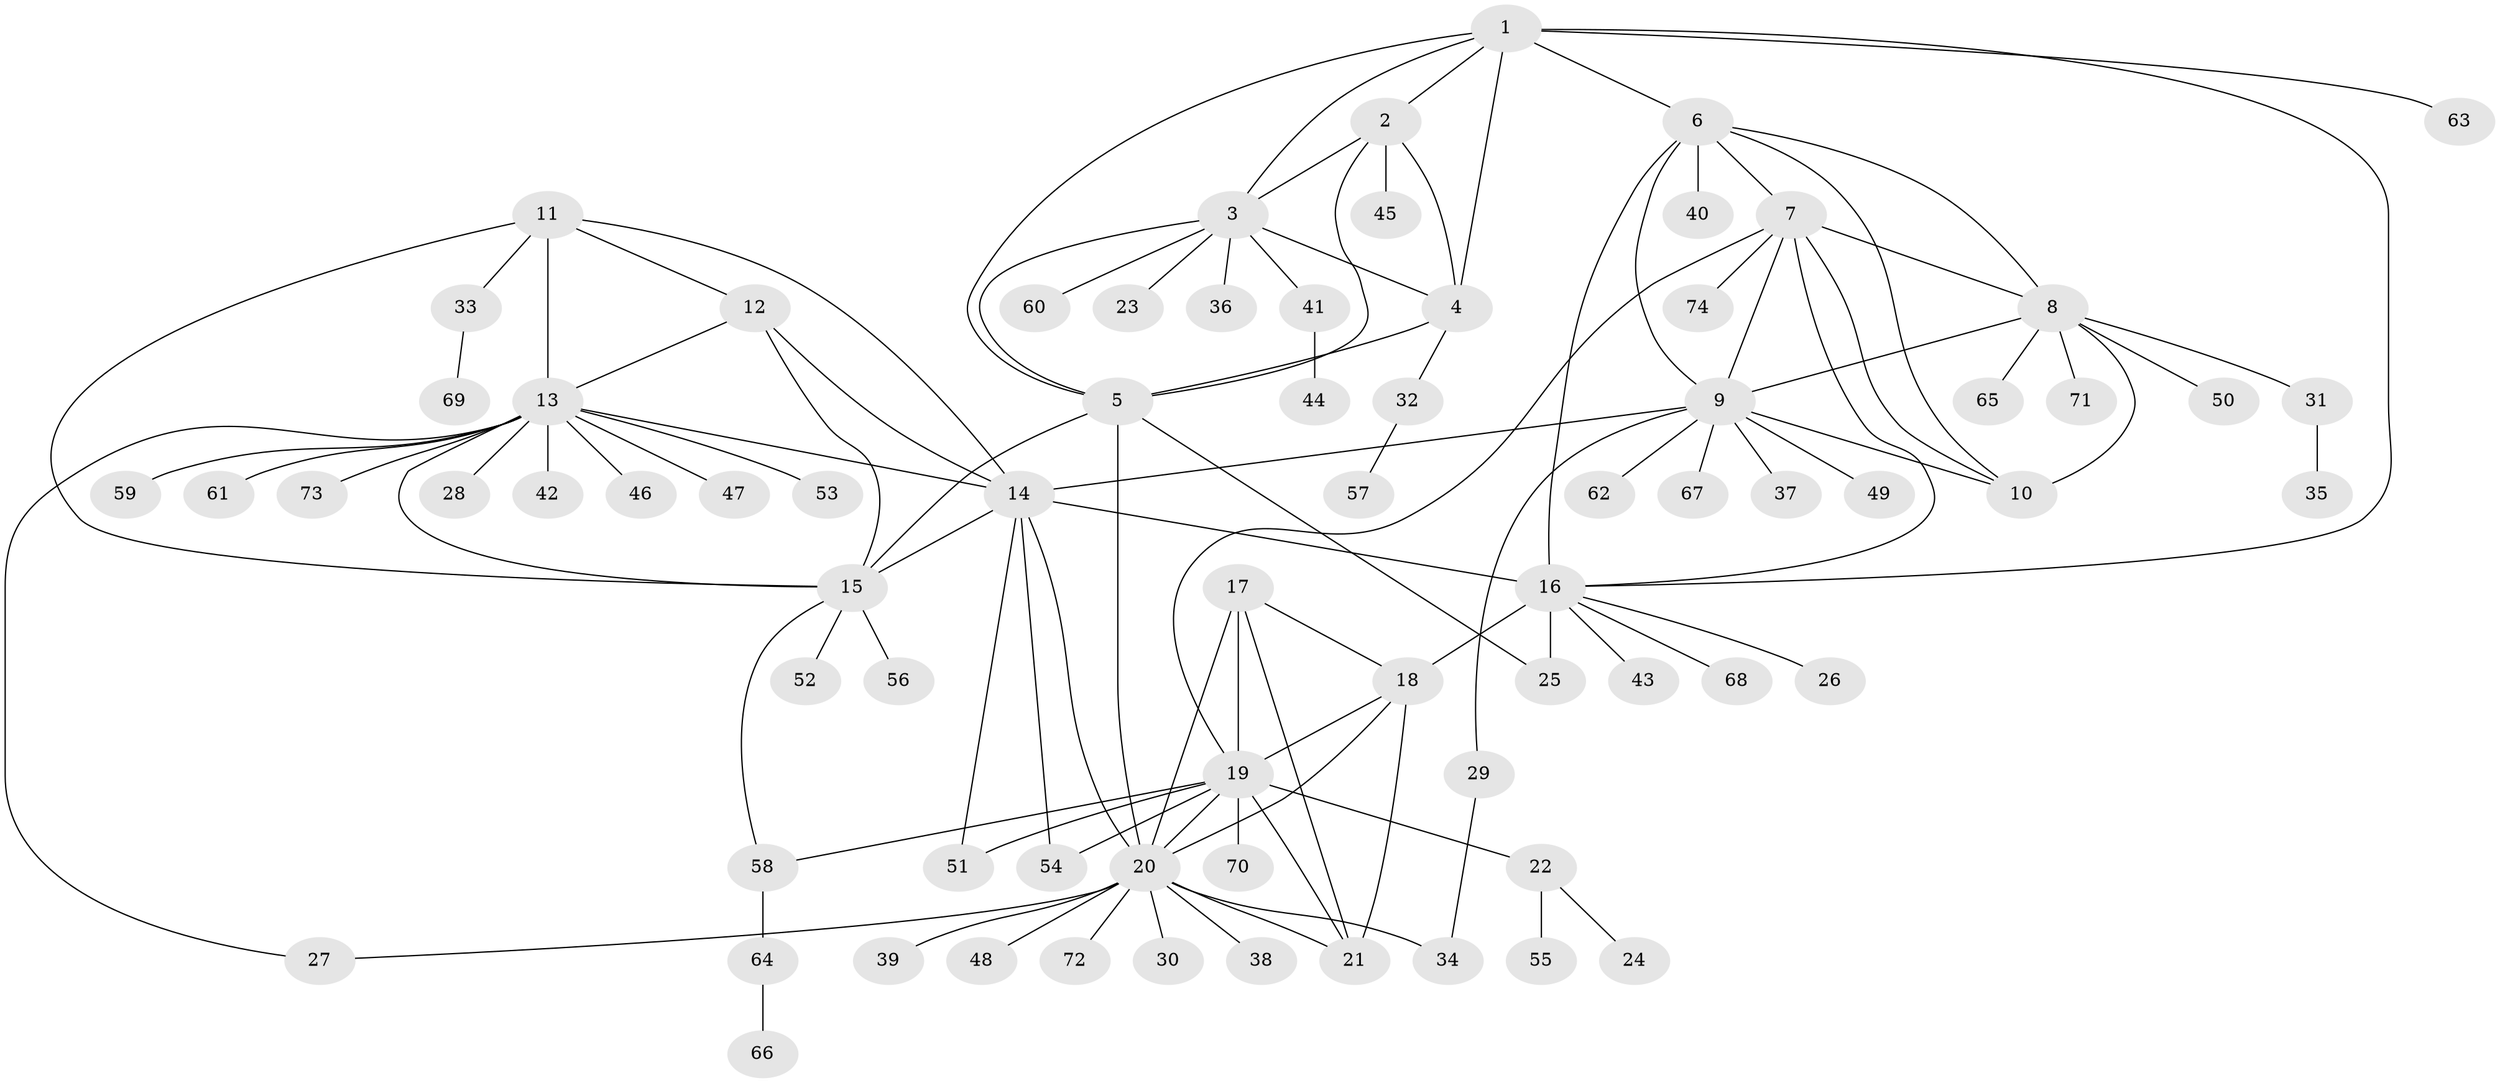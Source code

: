 // original degree distribution, {8: 0.02912621359223301, 6: 0.04854368932038835, 9: 0.038834951456310676, 7: 0.02912621359223301, 11: 0.019417475728155338, 4: 0.019417475728155338, 5: 0.038834951456310676, 14: 0.019417475728155338, 3: 0.02912621359223301, 1: 0.5631067961165048, 2: 0.1650485436893204}
// Generated by graph-tools (version 1.1) at 2025/52/03/04/25 22:52:13]
// undirected, 74 vertices, 110 edges
graph export_dot {
  node [color=gray90,style=filled];
  1;
  2;
  3;
  4;
  5;
  6;
  7;
  8;
  9;
  10;
  11;
  12;
  13;
  14;
  15;
  16;
  17;
  18;
  19;
  20;
  21;
  22;
  23;
  24;
  25;
  26;
  27;
  28;
  29;
  30;
  31;
  32;
  33;
  34;
  35;
  36;
  37;
  38;
  39;
  40;
  41;
  42;
  43;
  44;
  45;
  46;
  47;
  48;
  49;
  50;
  51;
  52;
  53;
  54;
  55;
  56;
  57;
  58;
  59;
  60;
  61;
  62;
  63;
  64;
  65;
  66;
  67;
  68;
  69;
  70;
  71;
  72;
  73;
  74;
  1 -- 2 [weight=1.0];
  1 -- 3 [weight=1.0];
  1 -- 4 [weight=1.0];
  1 -- 5 [weight=1.0];
  1 -- 6 [weight=1.0];
  1 -- 16 [weight=1.0];
  1 -- 63 [weight=1.0];
  2 -- 3 [weight=1.0];
  2 -- 4 [weight=1.0];
  2 -- 5 [weight=1.0];
  2 -- 45 [weight=1.0];
  3 -- 4 [weight=1.0];
  3 -- 5 [weight=1.0];
  3 -- 23 [weight=1.0];
  3 -- 36 [weight=1.0];
  3 -- 41 [weight=1.0];
  3 -- 60 [weight=1.0];
  4 -- 5 [weight=1.0];
  4 -- 32 [weight=1.0];
  5 -- 15 [weight=1.0];
  5 -- 20 [weight=1.0];
  5 -- 25 [weight=1.0];
  6 -- 7 [weight=1.0];
  6 -- 8 [weight=1.0];
  6 -- 9 [weight=1.0];
  6 -- 10 [weight=1.0];
  6 -- 16 [weight=1.0];
  6 -- 40 [weight=1.0];
  7 -- 8 [weight=1.0];
  7 -- 9 [weight=1.0];
  7 -- 10 [weight=1.0];
  7 -- 16 [weight=1.0];
  7 -- 19 [weight=1.0];
  7 -- 74 [weight=1.0];
  8 -- 9 [weight=1.0];
  8 -- 10 [weight=1.0];
  8 -- 31 [weight=1.0];
  8 -- 50 [weight=1.0];
  8 -- 65 [weight=1.0];
  8 -- 71 [weight=1.0];
  9 -- 10 [weight=1.0];
  9 -- 14 [weight=1.0];
  9 -- 29 [weight=1.0];
  9 -- 37 [weight=1.0];
  9 -- 49 [weight=1.0];
  9 -- 62 [weight=1.0];
  9 -- 67 [weight=1.0];
  11 -- 12 [weight=1.0];
  11 -- 13 [weight=1.0];
  11 -- 14 [weight=1.0];
  11 -- 15 [weight=1.0];
  11 -- 33 [weight=1.0];
  12 -- 13 [weight=1.0];
  12 -- 14 [weight=1.0];
  12 -- 15 [weight=1.0];
  13 -- 14 [weight=1.0];
  13 -- 15 [weight=1.0];
  13 -- 27 [weight=1.0];
  13 -- 28 [weight=1.0];
  13 -- 42 [weight=1.0];
  13 -- 46 [weight=1.0];
  13 -- 47 [weight=1.0];
  13 -- 53 [weight=1.0];
  13 -- 59 [weight=1.0];
  13 -- 61 [weight=1.0];
  13 -- 73 [weight=1.0];
  14 -- 15 [weight=1.0];
  14 -- 16 [weight=1.0];
  14 -- 20 [weight=1.0];
  14 -- 51 [weight=1.0];
  14 -- 54 [weight=1.0];
  15 -- 52 [weight=1.0];
  15 -- 56 [weight=1.0];
  15 -- 58 [weight=1.0];
  16 -- 18 [weight=1.0];
  16 -- 25 [weight=3.0];
  16 -- 26 [weight=1.0];
  16 -- 43 [weight=1.0];
  16 -- 68 [weight=1.0];
  17 -- 18 [weight=1.0];
  17 -- 19 [weight=1.0];
  17 -- 20 [weight=1.0];
  17 -- 21 [weight=1.0];
  18 -- 19 [weight=1.0];
  18 -- 20 [weight=1.0];
  18 -- 21 [weight=1.0];
  19 -- 20 [weight=1.0];
  19 -- 21 [weight=1.0];
  19 -- 22 [weight=1.0];
  19 -- 51 [weight=1.0];
  19 -- 54 [weight=1.0];
  19 -- 58 [weight=1.0];
  19 -- 70 [weight=1.0];
  20 -- 21 [weight=1.0];
  20 -- 27 [weight=1.0];
  20 -- 30 [weight=1.0];
  20 -- 34 [weight=1.0];
  20 -- 38 [weight=1.0];
  20 -- 39 [weight=1.0];
  20 -- 48 [weight=1.0];
  20 -- 72 [weight=1.0];
  22 -- 24 [weight=1.0];
  22 -- 55 [weight=1.0];
  29 -- 34 [weight=1.0];
  31 -- 35 [weight=1.0];
  32 -- 57 [weight=1.0];
  33 -- 69 [weight=1.0];
  41 -- 44 [weight=1.0];
  58 -- 64 [weight=1.0];
  64 -- 66 [weight=1.0];
}
